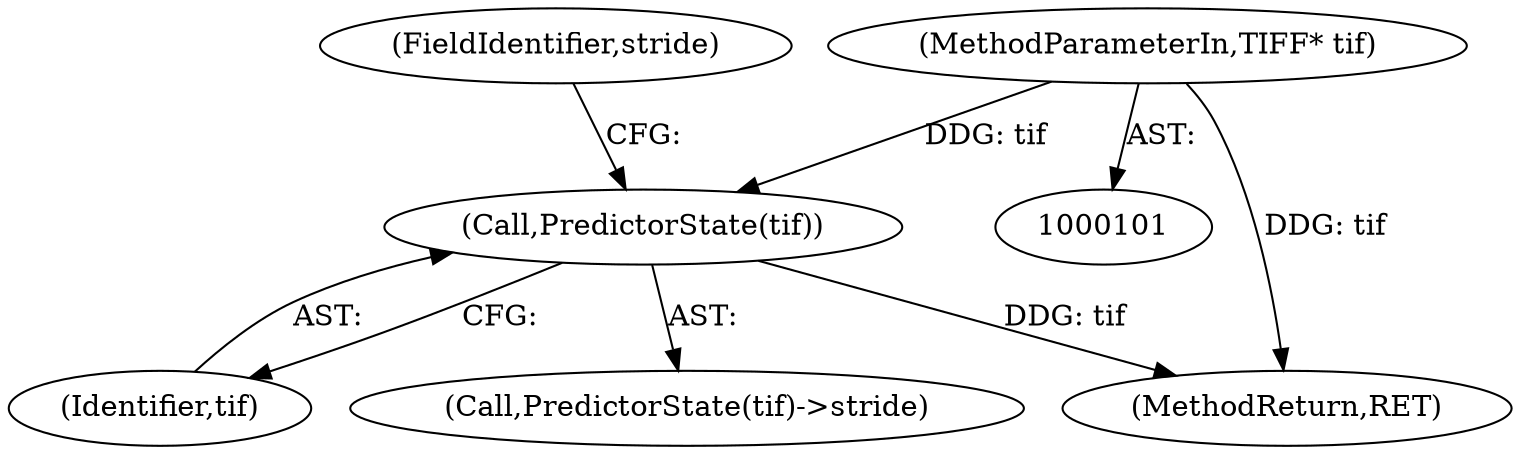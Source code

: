 digraph "0_libtiff_3ca657a8793dd011bf869695d72ad31c779c3cc1_7@pointer" {
"1000102" [label="(MethodParameterIn,TIFF* tif)"];
"1000110" [label="(Call,PredictorState(tif))"];
"1000110" [label="(Call,PredictorState(tif))"];
"1000102" [label="(MethodParameterIn,TIFF* tif)"];
"1000349" [label="(MethodReturn,RET)"];
"1000111" [label="(Identifier,tif)"];
"1000112" [label="(FieldIdentifier,stride)"];
"1000109" [label="(Call,PredictorState(tif)->stride)"];
"1000102" -> "1000101"  [label="AST: "];
"1000102" -> "1000349"  [label="DDG: tif"];
"1000102" -> "1000110"  [label="DDG: tif"];
"1000110" -> "1000109"  [label="AST: "];
"1000110" -> "1000111"  [label="CFG: "];
"1000111" -> "1000110"  [label="AST: "];
"1000112" -> "1000110"  [label="CFG: "];
"1000110" -> "1000349"  [label="DDG: tif"];
}
